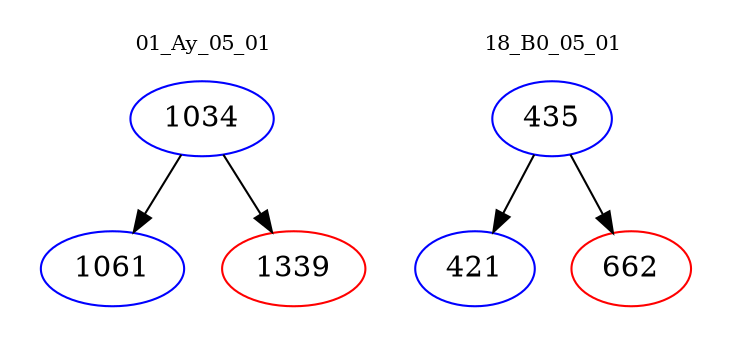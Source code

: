 digraph{
subgraph cluster_0 {
color = white
label = "01_Ay_05_01";
fontsize=10;
T0_1034 [label="1034", color="blue"]
T0_1034 -> T0_1061 [color="black"]
T0_1061 [label="1061", color="blue"]
T0_1034 -> T0_1339 [color="black"]
T0_1339 [label="1339", color="red"]
}
subgraph cluster_1 {
color = white
label = "18_B0_05_01";
fontsize=10;
T1_435 [label="435", color="blue"]
T1_435 -> T1_421 [color="black"]
T1_421 [label="421", color="blue"]
T1_435 -> T1_662 [color="black"]
T1_662 [label="662", color="red"]
}
}
